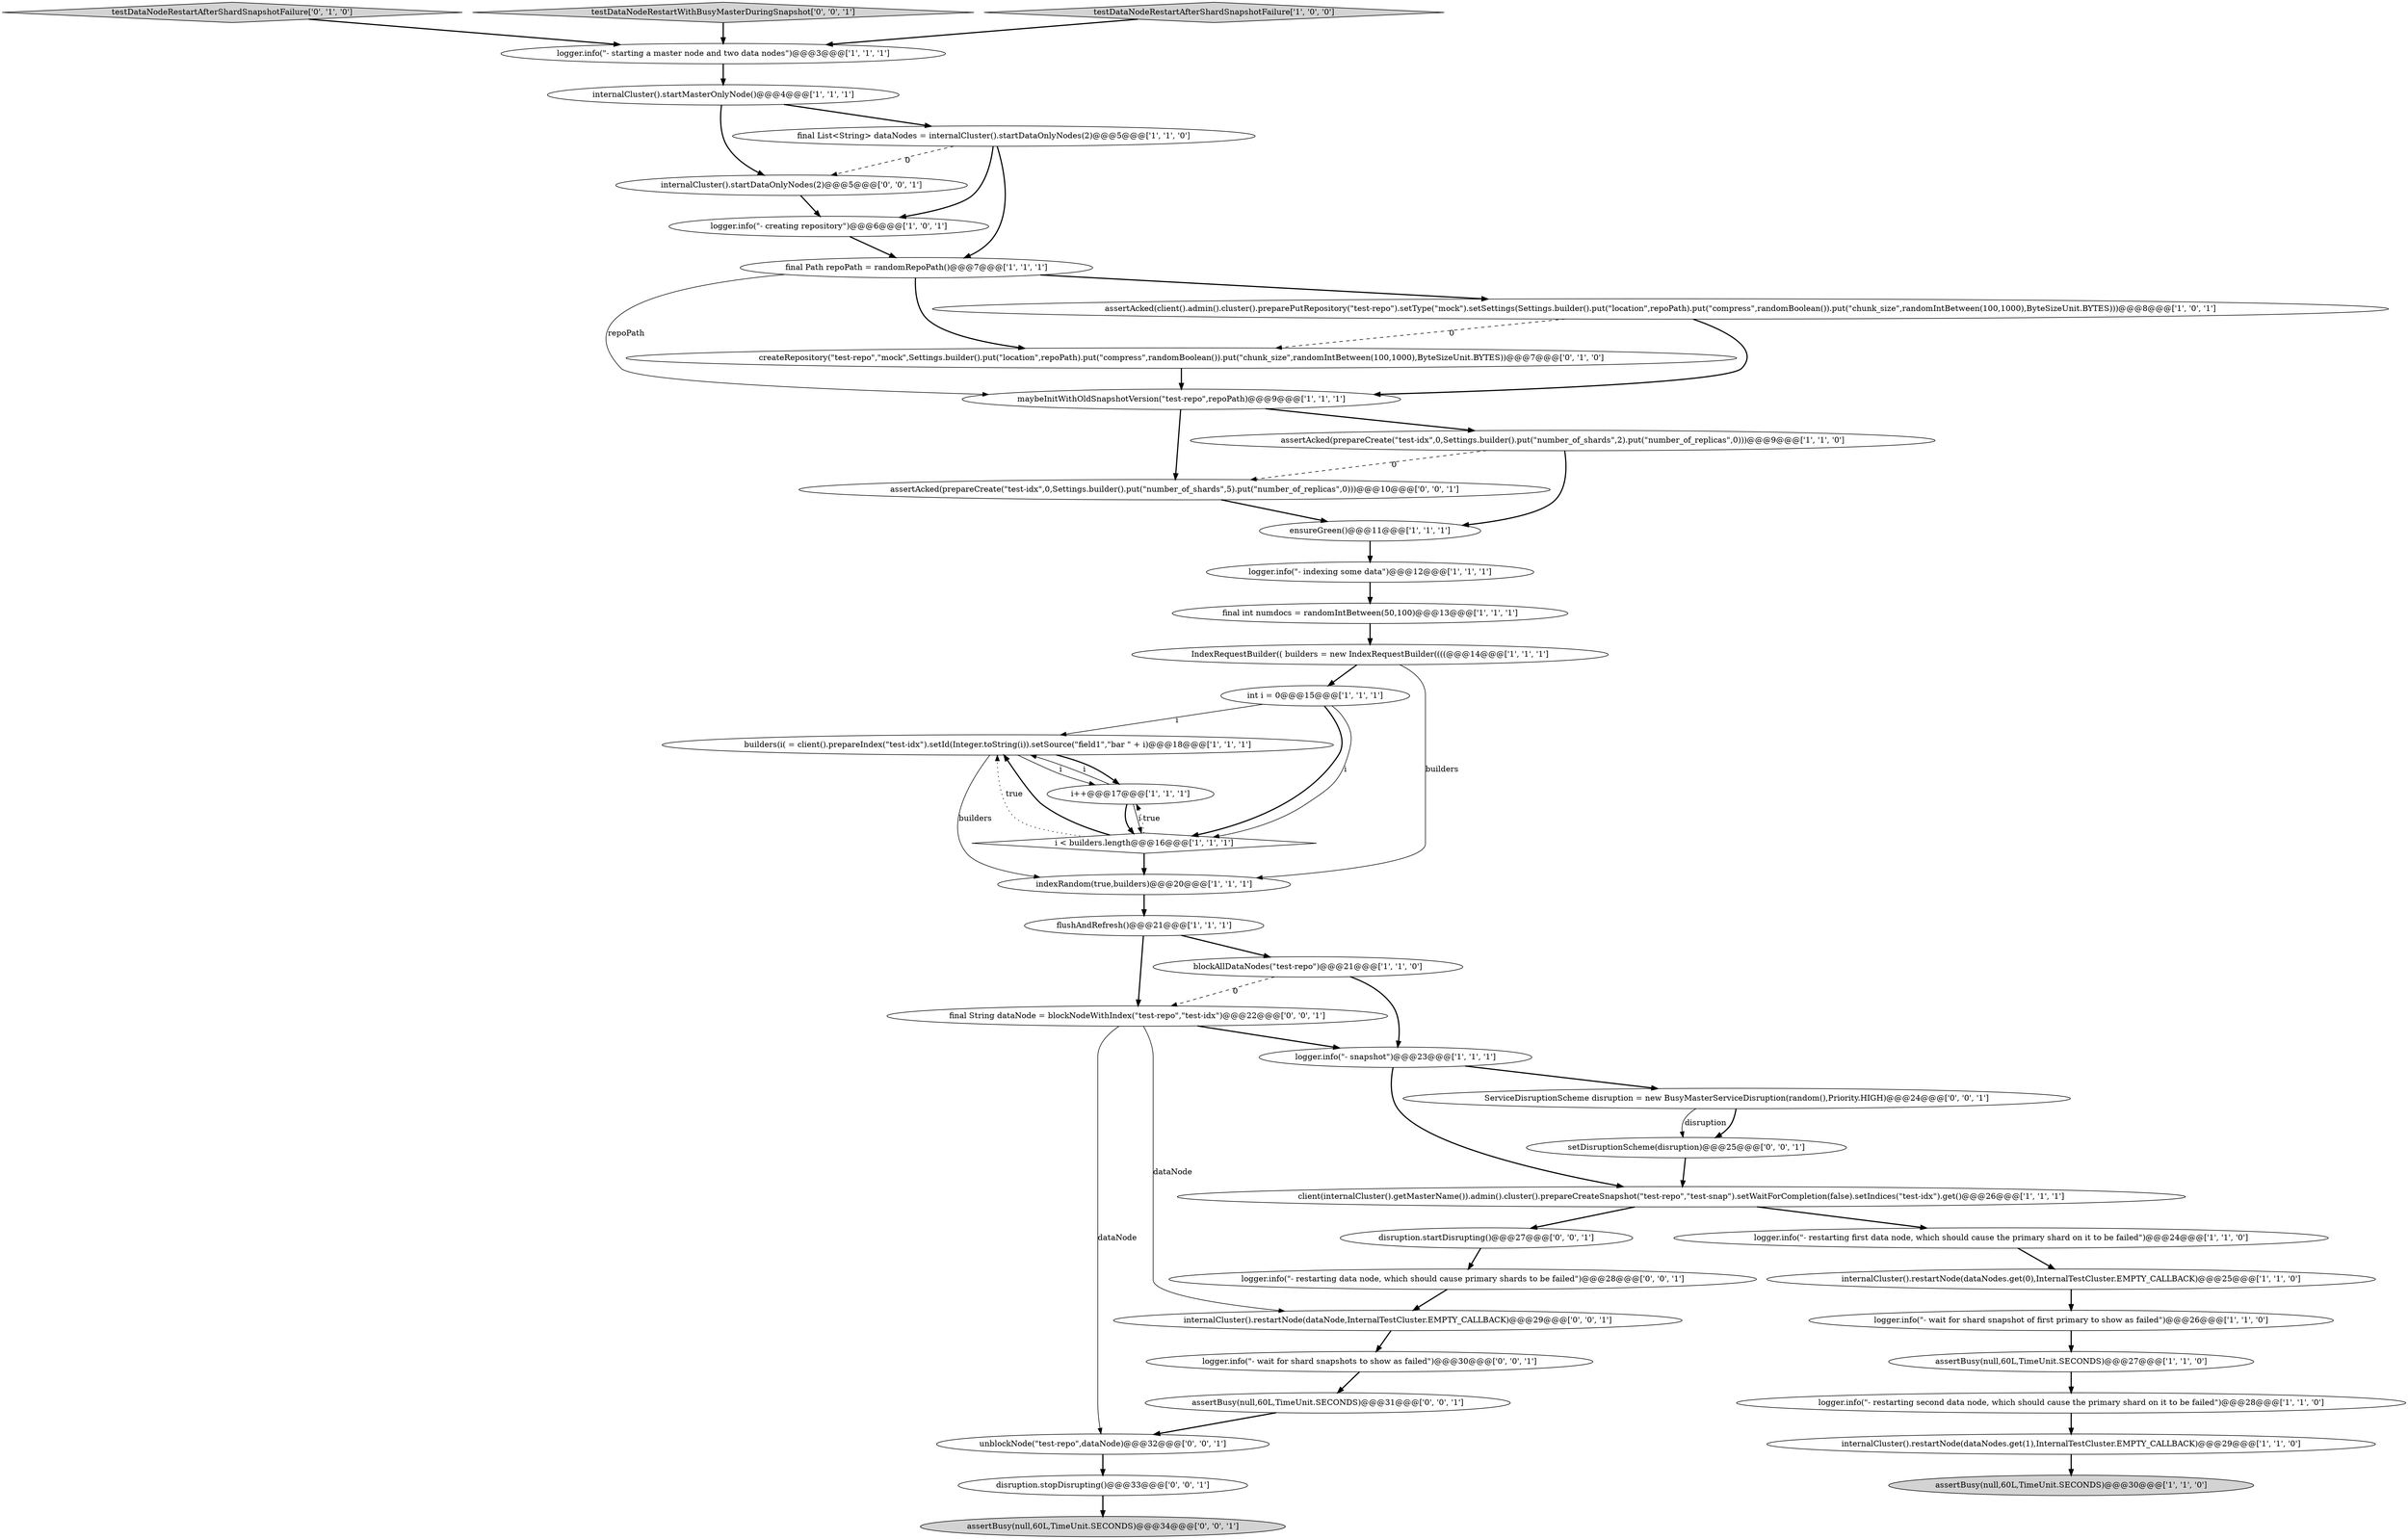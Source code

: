 digraph {
19 [style = filled, label = "internalCluster().startMasterOnlyNode()@@@4@@@['1', '1', '1']", fillcolor = white, shape = ellipse image = "AAA0AAABBB1BBB"];
34 [style = filled, label = "setDisruptionScheme(disruption)@@@25@@@['0', '0', '1']", fillcolor = white, shape = ellipse image = "AAA0AAABBB3BBB"];
38 [style = filled, label = "ServiceDisruptionScheme disruption = new BusyMasterServiceDisruption(random(),Priority.HIGH)@@@24@@@['0', '0', '1']", fillcolor = white, shape = ellipse image = "AAA0AAABBB3BBB"];
23 [style = filled, label = "builders(i( = client().prepareIndex(\"test-idx\").setId(Integer.toString(i)).setSource(\"field1\",\"bar \" + i)@@@18@@@['1', '1', '1']", fillcolor = white, shape = ellipse image = "AAA0AAABBB1BBB"];
41 [style = filled, label = "final String dataNode = blockNodeWithIndex(\"test-repo\",\"test-idx\")@@@22@@@['0', '0', '1']", fillcolor = white, shape = ellipse image = "AAA0AAABBB3BBB"];
25 [style = filled, label = "i++@@@17@@@['1', '1', '1']", fillcolor = white, shape = ellipse image = "AAA0AAABBB1BBB"];
3 [style = filled, label = "int i = 0@@@15@@@['1', '1', '1']", fillcolor = white, shape = ellipse image = "AAA0AAABBB1BBB"];
33 [style = filled, label = "internalCluster().startDataOnlyNodes(2)@@@5@@@['0', '0', '1']", fillcolor = white, shape = ellipse image = "AAA0AAABBB3BBB"];
24 [style = filled, label = "flushAndRefresh()@@@21@@@['1', '1', '1']", fillcolor = white, shape = ellipse image = "AAA0AAABBB1BBB"];
29 [style = filled, label = "testDataNodeRestartAfterShardSnapshotFailure['0', '1', '0']", fillcolor = lightgray, shape = diamond image = "AAA0AAABBB2BBB"];
42 [style = filled, label = "assertBusy(null,60L,TimeUnit.SECONDS)@@@31@@@['0', '0', '1']", fillcolor = white, shape = ellipse image = "AAA0AAABBB3BBB"];
44 [style = filled, label = "assertBusy(null,60L,TimeUnit.SECONDS)@@@34@@@['0', '0', '1']", fillcolor = lightgray, shape = ellipse image = "AAA0AAABBB3BBB"];
43 [style = filled, label = "logger.info(\"- restarting data node, which should cause primary shards to be failed\")@@@28@@@['0', '0', '1']", fillcolor = white, shape = ellipse image = "AAA0AAABBB3BBB"];
10 [style = filled, label = "ensureGreen()@@@11@@@['1', '1', '1']", fillcolor = white, shape = ellipse image = "AAA0AAABBB1BBB"];
31 [style = filled, label = "internalCluster().restartNode(dataNode,InternalTestCluster.EMPTY_CALLBACK)@@@29@@@['0', '0', '1']", fillcolor = white, shape = ellipse image = "AAA0AAABBB3BBB"];
39 [style = filled, label = "logger.info(\"- wait for shard snapshots to show as failed\")@@@30@@@['0', '0', '1']", fillcolor = white, shape = ellipse image = "AAA0AAABBB3BBB"];
37 [style = filled, label = "disruption.startDisrupting()@@@27@@@['0', '0', '1']", fillcolor = white, shape = ellipse image = "AAA0AAABBB3BBB"];
36 [style = filled, label = "disruption.stopDisrupting()@@@33@@@['0', '0', '1']", fillcolor = white, shape = ellipse image = "AAA0AAABBB3BBB"];
14 [style = filled, label = "logger.info(\"- restarting second data node, which should cause the primary shard on it to be failed\")@@@28@@@['1', '1', '0']", fillcolor = white, shape = ellipse image = "AAA0AAABBB1BBB"];
1 [style = filled, label = "internalCluster().restartNode(dataNodes.get(0),InternalTestCluster.EMPTY_CALLBACK)@@@25@@@['1', '1', '0']", fillcolor = white, shape = ellipse image = "AAA0AAABBB1BBB"];
30 [style = filled, label = "createRepository(\"test-repo\",\"mock\",Settings.builder().put(\"location\",repoPath).put(\"compress\",randomBoolean()).put(\"chunk_size\",randomIntBetween(100,1000),ByteSizeUnit.BYTES))@@@7@@@['0', '1', '0']", fillcolor = white, shape = ellipse image = "AAA1AAABBB2BBB"];
5 [style = filled, label = "client(internalCluster().getMasterName()).admin().cluster().prepareCreateSnapshot(\"test-repo\",\"test-snap\").setWaitForCompletion(false).setIndices(\"test-idx\").get()@@@26@@@['1', '1', '1']", fillcolor = white, shape = ellipse image = "AAA0AAABBB1BBB"];
13 [style = filled, label = "IndexRequestBuilder(( builders = new IndexRequestBuilder((((@@@14@@@['1', '1', '1']", fillcolor = white, shape = ellipse image = "AAA0AAABBB1BBB"];
6 [style = filled, label = "logger.info(\"- starting a master node and two data nodes\")@@@3@@@['1', '1', '1']", fillcolor = white, shape = ellipse image = "AAA0AAABBB1BBB"];
16 [style = filled, label = "final int numdocs = randomIntBetween(50,100)@@@13@@@['1', '1', '1']", fillcolor = white, shape = ellipse image = "AAA0AAABBB1BBB"];
2 [style = filled, label = "assertBusy(null,60L,TimeUnit.SECONDS)@@@27@@@['1', '1', '0']", fillcolor = white, shape = ellipse image = "AAA0AAABBB1BBB"];
20 [style = filled, label = "assertBusy(null,60L,TimeUnit.SECONDS)@@@30@@@['1', '1', '0']", fillcolor = lightgray, shape = ellipse image = "AAA0AAABBB1BBB"];
22 [style = filled, label = "maybeInitWithOldSnapshotVersion(\"test-repo\",repoPath)@@@9@@@['1', '1', '1']", fillcolor = white, shape = ellipse image = "AAA0AAABBB1BBB"];
35 [style = filled, label = "assertAcked(prepareCreate(\"test-idx\",0,Settings.builder().put(\"number_of_shards\",5).put(\"number_of_replicas\",0)))@@@10@@@['0', '0', '1']", fillcolor = white, shape = ellipse image = "AAA0AAABBB3BBB"];
32 [style = filled, label = "unblockNode(\"test-repo\",dataNode)@@@32@@@['0', '0', '1']", fillcolor = white, shape = ellipse image = "AAA0AAABBB3BBB"];
0 [style = filled, label = "logger.info(\"- indexing some data\")@@@12@@@['1', '1', '1']", fillcolor = white, shape = ellipse image = "AAA0AAABBB1BBB"];
40 [style = filled, label = "testDataNodeRestartWithBusyMasterDuringSnapshot['0', '0', '1']", fillcolor = lightgray, shape = diamond image = "AAA0AAABBB3BBB"];
7 [style = filled, label = "assertAcked(client().admin().cluster().preparePutRepository(\"test-repo\").setType(\"mock\").setSettings(Settings.builder().put(\"location\",repoPath).put(\"compress\",randomBoolean()).put(\"chunk_size\",randomIntBetween(100,1000),ByteSizeUnit.BYTES)))@@@8@@@['1', '0', '1']", fillcolor = white, shape = ellipse image = "AAA0AAABBB1BBB"];
12 [style = filled, label = "logger.info(\"- wait for shard snapshot of first primary to show as failed\")@@@26@@@['1', '1', '0']", fillcolor = white, shape = ellipse image = "AAA0AAABBB1BBB"];
17 [style = filled, label = "logger.info(\"- creating repository\")@@@6@@@['1', '0', '1']", fillcolor = white, shape = ellipse image = "AAA0AAABBB1BBB"];
8 [style = filled, label = "assertAcked(prepareCreate(\"test-idx\",0,Settings.builder().put(\"number_of_shards\",2).put(\"number_of_replicas\",0)))@@@9@@@['1', '1', '0']", fillcolor = white, shape = ellipse image = "AAA0AAABBB1BBB"];
11 [style = filled, label = "final Path repoPath = randomRepoPath()@@@7@@@['1', '1', '1']", fillcolor = white, shape = ellipse image = "AAA0AAABBB1BBB"];
4 [style = filled, label = "final List<String> dataNodes = internalCluster().startDataOnlyNodes(2)@@@5@@@['1', '1', '0']", fillcolor = white, shape = ellipse image = "AAA0AAABBB1BBB"];
28 [style = filled, label = "internalCluster().restartNode(dataNodes.get(1),InternalTestCluster.EMPTY_CALLBACK)@@@29@@@['1', '1', '0']", fillcolor = white, shape = ellipse image = "AAA0AAABBB1BBB"];
9 [style = filled, label = "logger.info(\"- restarting first data node, which should cause the primary shard on it to be failed\")@@@24@@@['1', '1', '0']", fillcolor = white, shape = ellipse image = "AAA0AAABBB1BBB"];
26 [style = filled, label = "blockAllDataNodes(\"test-repo\")@@@21@@@['1', '1', '0']", fillcolor = white, shape = ellipse image = "AAA0AAABBB1BBB"];
15 [style = filled, label = "testDataNodeRestartAfterShardSnapshotFailure['1', '0', '0']", fillcolor = lightgray, shape = diamond image = "AAA0AAABBB1BBB"];
18 [style = filled, label = "indexRandom(true,builders)@@@20@@@['1', '1', '1']", fillcolor = white, shape = ellipse image = "AAA0AAABBB1BBB"];
27 [style = filled, label = "logger.info(\"- snapshot\")@@@23@@@['1', '1', '1']", fillcolor = white, shape = ellipse image = "AAA0AAABBB1BBB"];
21 [style = filled, label = "i < builders.length@@@16@@@['1', '1', '1']", fillcolor = white, shape = diamond image = "AAA0AAABBB1BBB"];
25->23 [style = solid, label="i"];
41->27 [style = bold, label=""];
23->25 [style = bold, label=""];
43->31 [style = bold, label=""];
22->8 [style = bold, label=""];
21->25 [style = dotted, label="true"];
28->20 [style = bold, label=""];
42->32 [style = bold, label=""];
18->24 [style = bold, label=""];
41->32 [style = solid, label="dataNode"];
1->12 [style = bold, label=""];
27->38 [style = bold, label=""];
12->2 [style = bold, label=""];
4->11 [style = bold, label=""];
34->5 [style = bold, label=""];
3->21 [style = bold, label=""];
37->43 [style = bold, label=""];
7->30 [style = dashed, label="0"];
33->17 [style = bold, label=""];
30->22 [style = bold, label=""];
38->34 [style = bold, label=""];
39->42 [style = bold, label=""];
4->17 [style = bold, label=""];
22->35 [style = bold, label=""];
21->23 [style = dotted, label="true"];
7->22 [style = bold, label=""];
6->19 [style = bold, label=""];
5->9 [style = bold, label=""];
16->13 [style = bold, label=""];
26->27 [style = bold, label=""];
35->10 [style = bold, label=""];
15->6 [style = bold, label=""];
19->33 [style = bold, label=""];
23->25 [style = solid, label="i"];
11->7 [style = bold, label=""];
5->37 [style = bold, label=""];
14->28 [style = bold, label=""];
25->21 [style = bold, label=""];
11->30 [style = bold, label=""];
32->36 [style = bold, label=""];
11->22 [style = solid, label="repoPath"];
26->41 [style = dashed, label="0"];
29->6 [style = bold, label=""];
24->41 [style = bold, label=""];
40->6 [style = bold, label=""];
21->18 [style = bold, label=""];
13->18 [style = solid, label="builders"];
41->31 [style = solid, label="dataNode"];
3->23 [style = solid, label="i"];
27->5 [style = bold, label=""];
38->34 [style = solid, label="disruption"];
36->44 [style = bold, label=""];
19->4 [style = bold, label=""];
17->11 [style = bold, label=""];
4->33 [style = dashed, label="0"];
13->3 [style = bold, label=""];
2->14 [style = bold, label=""];
3->21 [style = solid, label="i"];
31->39 [style = bold, label=""];
21->23 [style = bold, label=""];
24->26 [style = bold, label=""];
9->1 [style = bold, label=""];
25->21 [style = solid, label="i"];
8->35 [style = dashed, label="0"];
8->10 [style = bold, label=""];
10->0 [style = bold, label=""];
23->18 [style = solid, label="builders"];
0->16 [style = bold, label=""];
}
